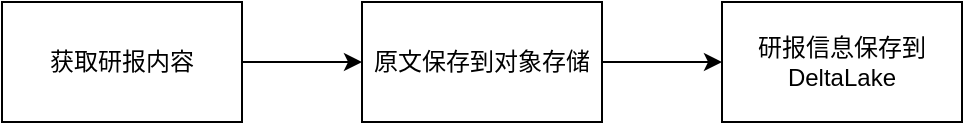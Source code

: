 <mxfile version="16.5.3" type="github">
  <diagram id="lDeH0wx-_xg5K4NbAlts" name="第 1 页">
    <mxGraphModel dx="851" dy="372" grid="1" gridSize="10" guides="1" tooltips="1" connect="1" arrows="1" fold="1" page="1" pageScale="1" pageWidth="850" pageHeight="1100" math="0" shadow="0">
      <root>
        <mxCell id="0" />
        <mxCell id="1" parent="0" />
        <mxCell id="JQi8AXJb9ThtzIiv9MI1-4" style="edgeStyle=orthogonalEdgeStyle;rounded=0;orthogonalLoop=1;jettySize=auto;html=1;exitX=1;exitY=0.5;exitDx=0;exitDy=0;" edge="1" parent="1" source="JQi8AXJb9ThtzIiv9MI1-1" target="JQi8AXJb9ThtzIiv9MI1-2">
          <mxGeometry relative="1" as="geometry" />
        </mxCell>
        <mxCell id="JQi8AXJb9ThtzIiv9MI1-1" value="获取研报内容" style="rounded=0;whiteSpace=wrap;html=1;" vertex="1" parent="1">
          <mxGeometry x="120" y="100" width="120" height="60" as="geometry" />
        </mxCell>
        <mxCell id="JQi8AXJb9ThtzIiv9MI1-5" style="edgeStyle=orthogonalEdgeStyle;rounded=0;orthogonalLoop=1;jettySize=auto;html=1;exitX=1;exitY=0.5;exitDx=0;exitDy=0;" edge="1" parent="1" source="JQi8AXJb9ThtzIiv9MI1-2" target="JQi8AXJb9ThtzIiv9MI1-3">
          <mxGeometry relative="1" as="geometry" />
        </mxCell>
        <mxCell id="JQi8AXJb9ThtzIiv9MI1-2" value="原文保存到对象存储" style="rounded=0;whiteSpace=wrap;html=1;" vertex="1" parent="1">
          <mxGeometry x="300" y="100" width="120" height="60" as="geometry" />
        </mxCell>
        <mxCell id="JQi8AXJb9ThtzIiv9MI1-3" value="研报信息保存到DeltaLake" style="rounded=0;whiteSpace=wrap;html=1;" vertex="1" parent="1">
          <mxGeometry x="480" y="100" width="120" height="60" as="geometry" />
        </mxCell>
      </root>
    </mxGraphModel>
  </diagram>
</mxfile>

